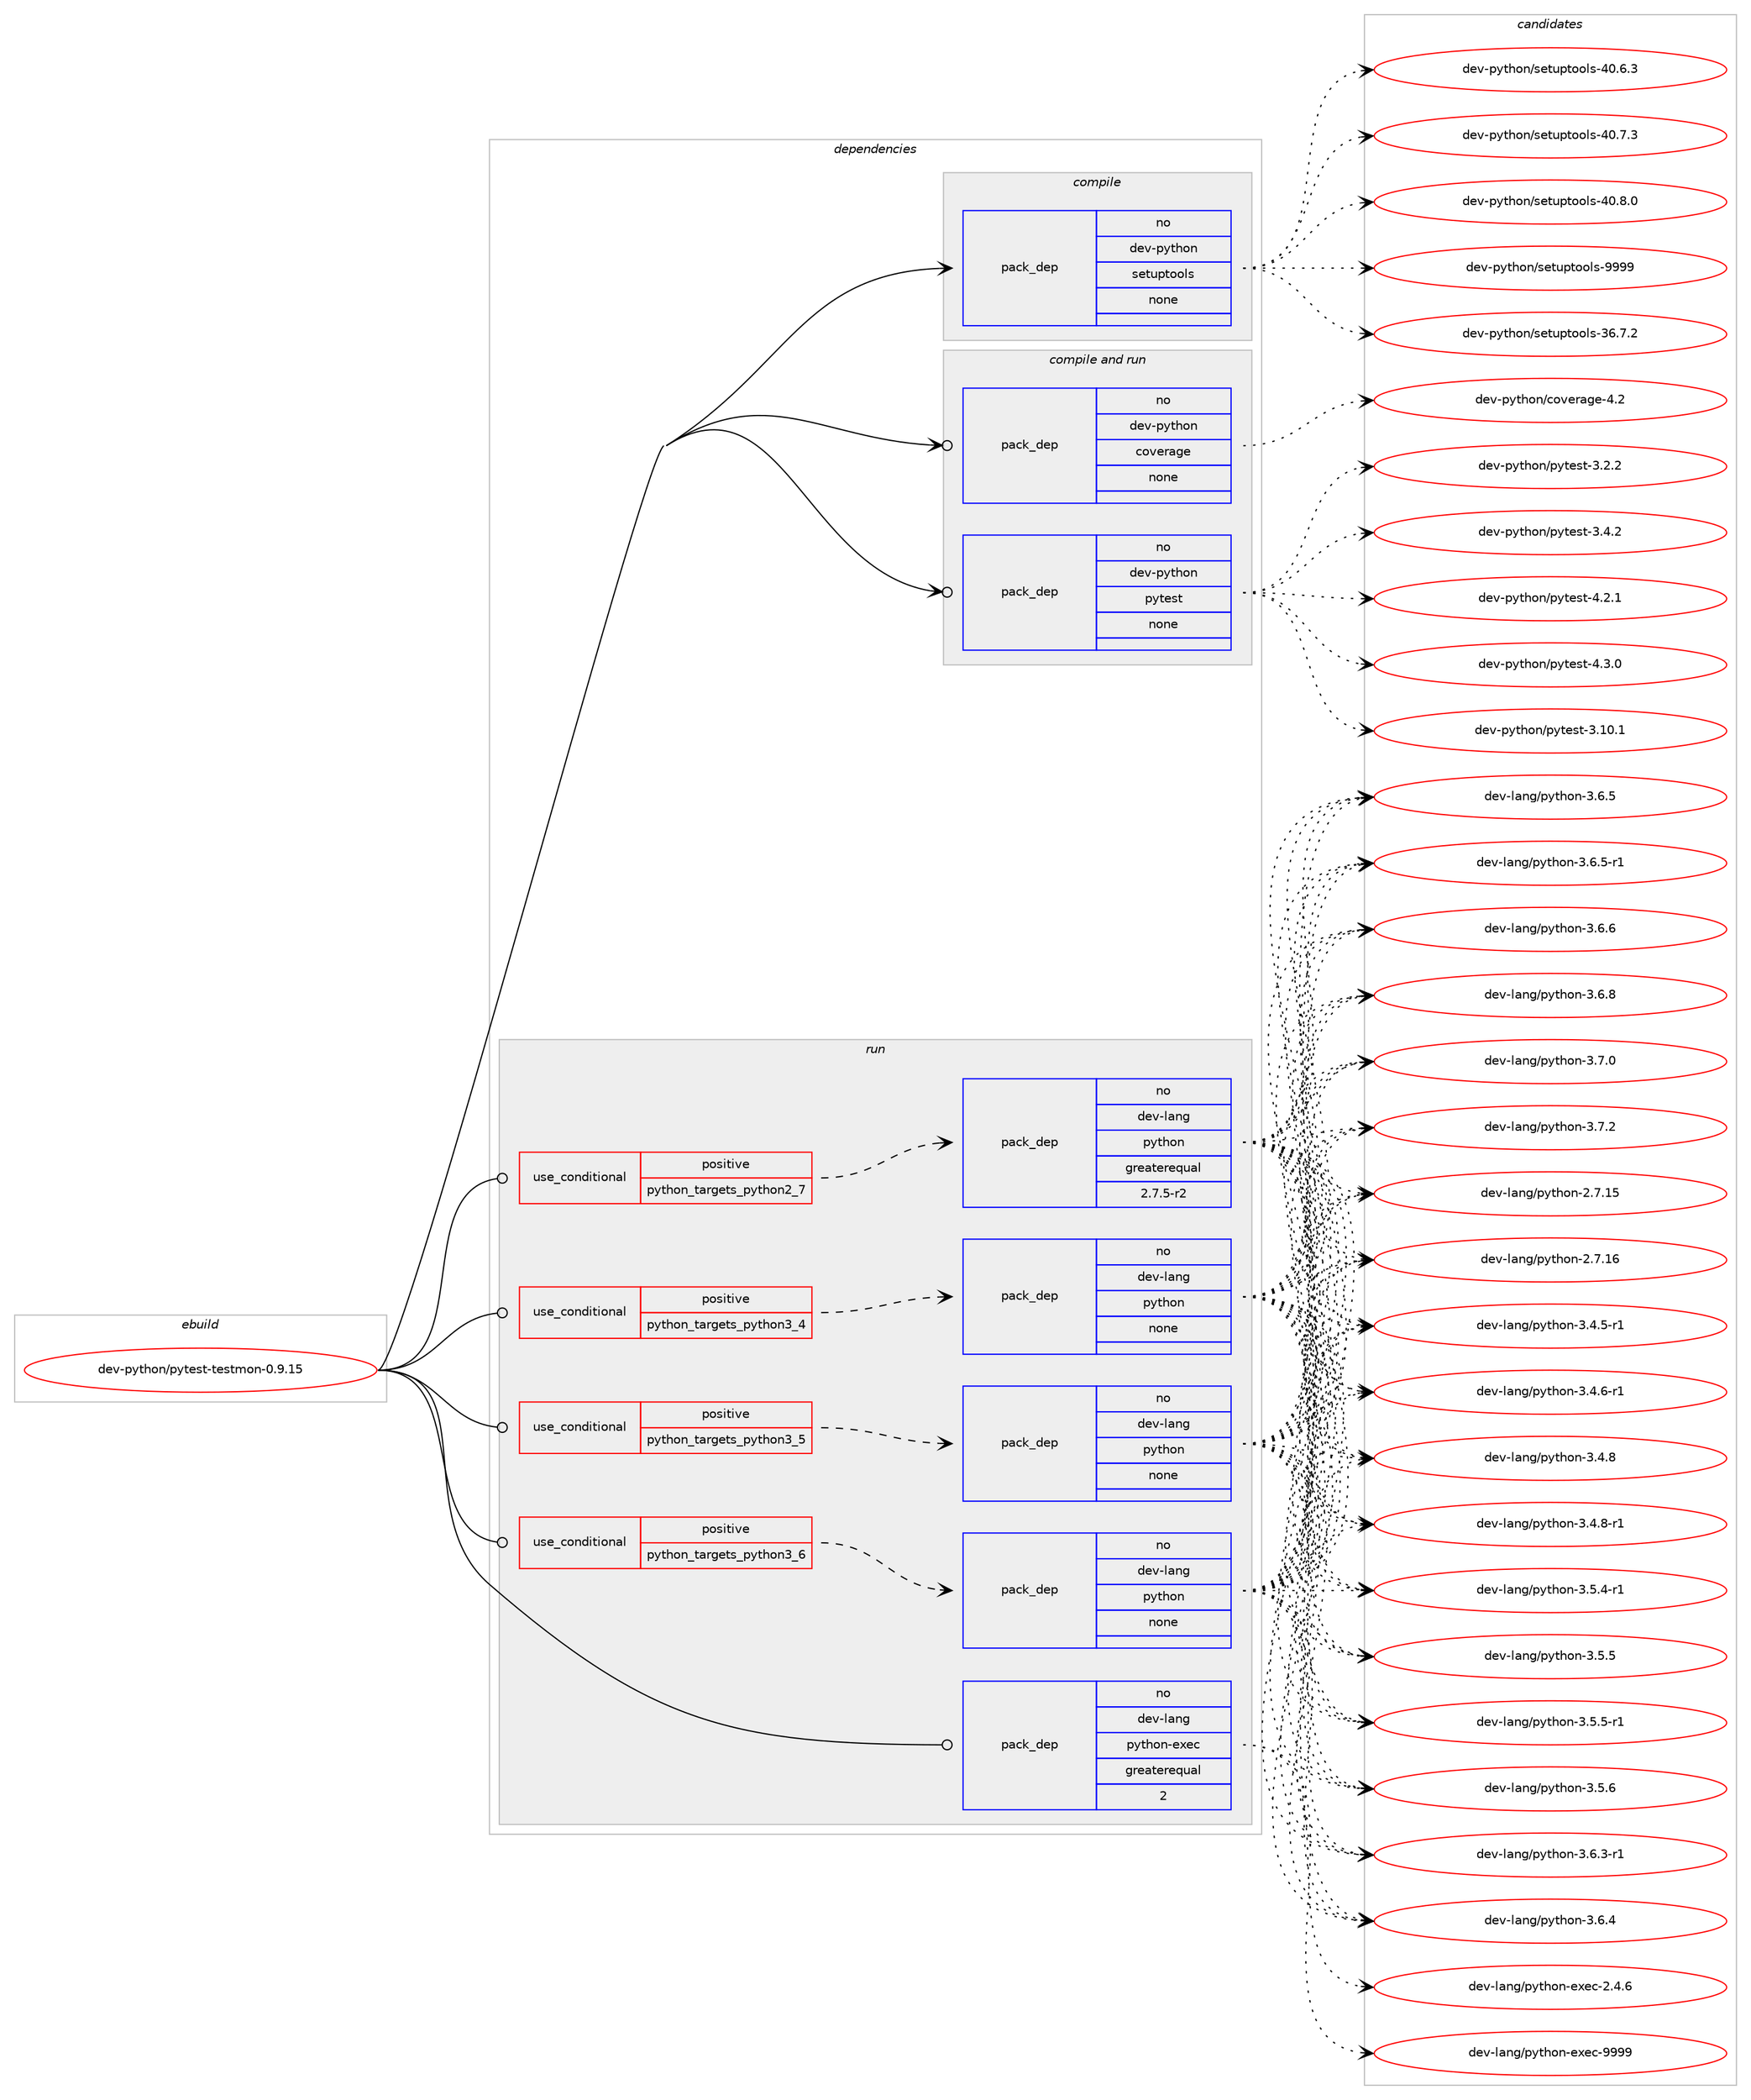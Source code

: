 digraph prolog {

# *************
# Graph options
# *************

newrank=true;
concentrate=true;
compound=true;
graph [rankdir=LR,fontname=Helvetica,fontsize=10,ranksep=1.5];#, ranksep=2.5, nodesep=0.2];
edge  [arrowhead=vee];
node  [fontname=Helvetica,fontsize=10];

# **********
# The ebuild
# **********

subgraph cluster_leftcol {
color=gray;
rank=same;
label=<<i>ebuild</i>>;
id [label="dev-python/pytest-testmon-0.9.15", color=red, width=4, href="../dev-python/pytest-testmon-0.9.15.svg"];
}

# ****************
# The dependencies
# ****************

subgraph cluster_midcol {
color=gray;
label=<<i>dependencies</i>>;
subgraph cluster_compile {
fillcolor="#eeeeee";
style=filled;
label=<<i>compile</i>>;
subgraph pack1028137 {
dependency1433784 [label=<<TABLE BORDER="0" CELLBORDER="1" CELLSPACING="0" CELLPADDING="4" WIDTH="220"><TR><TD ROWSPAN="6" CELLPADDING="30">pack_dep</TD></TR><TR><TD WIDTH="110">no</TD></TR><TR><TD>dev-python</TD></TR><TR><TD>setuptools</TD></TR><TR><TD>none</TD></TR><TR><TD></TD></TR></TABLE>>, shape=none, color=blue];
}
id:e -> dependency1433784:w [weight=20,style="solid",arrowhead="vee"];
}
subgraph cluster_compileandrun {
fillcolor="#eeeeee";
style=filled;
label=<<i>compile and run</i>>;
subgraph pack1028138 {
dependency1433785 [label=<<TABLE BORDER="0" CELLBORDER="1" CELLSPACING="0" CELLPADDING="4" WIDTH="220"><TR><TD ROWSPAN="6" CELLPADDING="30">pack_dep</TD></TR><TR><TD WIDTH="110">no</TD></TR><TR><TD>dev-python</TD></TR><TR><TD>coverage</TD></TR><TR><TD>none</TD></TR><TR><TD></TD></TR></TABLE>>, shape=none, color=blue];
}
id:e -> dependency1433785:w [weight=20,style="solid",arrowhead="odotvee"];
subgraph pack1028139 {
dependency1433786 [label=<<TABLE BORDER="0" CELLBORDER="1" CELLSPACING="0" CELLPADDING="4" WIDTH="220"><TR><TD ROWSPAN="6" CELLPADDING="30">pack_dep</TD></TR><TR><TD WIDTH="110">no</TD></TR><TR><TD>dev-python</TD></TR><TR><TD>pytest</TD></TR><TR><TD>none</TD></TR><TR><TD></TD></TR></TABLE>>, shape=none, color=blue];
}
id:e -> dependency1433786:w [weight=20,style="solid",arrowhead="odotvee"];
}
subgraph cluster_run {
fillcolor="#eeeeee";
style=filled;
label=<<i>run</i>>;
subgraph cond382299 {
dependency1433787 [label=<<TABLE BORDER="0" CELLBORDER="1" CELLSPACING="0" CELLPADDING="4"><TR><TD ROWSPAN="3" CELLPADDING="10">use_conditional</TD></TR><TR><TD>positive</TD></TR><TR><TD>python_targets_python2_7</TD></TR></TABLE>>, shape=none, color=red];
subgraph pack1028140 {
dependency1433788 [label=<<TABLE BORDER="0" CELLBORDER="1" CELLSPACING="0" CELLPADDING="4" WIDTH="220"><TR><TD ROWSPAN="6" CELLPADDING="30">pack_dep</TD></TR><TR><TD WIDTH="110">no</TD></TR><TR><TD>dev-lang</TD></TR><TR><TD>python</TD></TR><TR><TD>greaterequal</TD></TR><TR><TD>2.7.5-r2</TD></TR></TABLE>>, shape=none, color=blue];
}
dependency1433787:e -> dependency1433788:w [weight=20,style="dashed",arrowhead="vee"];
}
id:e -> dependency1433787:w [weight=20,style="solid",arrowhead="odot"];
subgraph cond382300 {
dependency1433789 [label=<<TABLE BORDER="0" CELLBORDER="1" CELLSPACING="0" CELLPADDING="4"><TR><TD ROWSPAN="3" CELLPADDING="10">use_conditional</TD></TR><TR><TD>positive</TD></TR><TR><TD>python_targets_python3_4</TD></TR></TABLE>>, shape=none, color=red];
subgraph pack1028141 {
dependency1433790 [label=<<TABLE BORDER="0" CELLBORDER="1" CELLSPACING="0" CELLPADDING="4" WIDTH="220"><TR><TD ROWSPAN="6" CELLPADDING="30">pack_dep</TD></TR><TR><TD WIDTH="110">no</TD></TR><TR><TD>dev-lang</TD></TR><TR><TD>python</TD></TR><TR><TD>none</TD></TR><TR><TD></TD></TR></TABLE>>, shape=none, color=blue];
}
dependency1433789:e -> dependency1433790:w [weight=20,style="dashed",arrowhead="vee"];
}
id:e -> dependency1433789:w [weight=20,style="solid",arrowhead="odot"];
subgraph cond382301 {
dependency1433791 [label=<<TABLE BORDER="0" CELLBORDER="1" CELLSPACING="0" CELLPADDING="4"><TR><TD ROWSPAN="3" CELLPADDING="10">use_conditional</TD></TR><TR><TD>positive</TD></TR><TR><TD>python_targets_python3_5</TD></TR></TABLE>>, shape=none, color=red];
subgraph pack1028142 {
dependency1433792 [label=<<TABLE BORDER="0" CELLBORDER="1" CELLSPACING="0" CELLPADDING="4" WIDTH="220"><TR><TD ROWSPAN="6" CELLPADDING="30">pack_dep</TD></TR><TR><TD WIDTH="110">no</TD></TR><TR><TD>dev-lang</TD></TR><TR><TD>python</TD></TR><TR><TD>none</TD></TR><TR><TD></TD></TR></TABLE>>, shape=none, color=blue];
}
dependency1433791:e -> dependency1433792:w [weight=20,style="dashed",arrowhead="vee"];
}
id:e -> dependency1433791:w [weight=20,style="solid",arrowhead="odot"];
subgraph cond382302 {
dependency1433793 [label=<<TABLE BORDER="0" CELLBORDER="1" CELLSPACING="0" CELLPADDING="4"><TR><TD ROWSPAN="3" CELLPADDING="10">use_conditional</TD></TR><TR><TD>positive</TD></TR><TR><TD>python_targets_python3_6</TD></TR></TABLE>>, shape=none, color=red];
subgraph pack1028143 {
dependency1433794 [label=<<TABLE BORDER="0" CELLBORDER="1" CELLSPACING="0" CELLPADDING="4" WIDTH="220"><TR><TD ROWSPAN="6" CELLPADDING="30">pack_dep</TD></TR><TR><TD WIDTH="110">no</TD></TR><TR><TD>dev-lang</TD></TR><TR><TD>python</TD></TR><TR><TD>none</TD></TR><TR><TD></TD></TR></TABLE>>, shape=none, color=blue];
}
dependency1433793:e -> dependency1433794:w [weight=20,style="dashed",arrowhead="vee"];
}
id:e -> dependency1433793:w [weight=20,style="solid",arrowhead="odot"];
subgraph pack1028144 {
dependency1433795 [label=<<TABLE BORDER="0" CELLBORDER="1" CELLSPACING="0" CELLPADDING="4" WIDTH="220"><TR><TD ROWSPAN="6" CELLPADDING="30">pack_dep</TD></TR><TR><TD WIDTH="110">no</TD></TR><TR><TD>dev-lang</TD></TR><TR><TD>python-exec</TD></TR><TR><TD>greaterequal</TD></TR><TR><TD>2</TD></TR></TABLE>>, shape=none, color=blue];
}
id:e -> dependency1433795:w [weight=20,style="solid",arrowhead="odot"];
}
}

# **************
# The candidates
# **************

subgraph cluster_choices {
rank=same;
color=gray;
label=<<i>candidates</i>>;

subgraph choice1028137 {
color=black;
nodesep=1;
choice100101118451121211161041111104711510111611711211611111110811545515446554650 [label="dev-python/setuptools-36.7.2", color=red, width=4,href="../dev-python/setuptools-36.7.2.svg"];
choice100101118451121211161041111104711510111611711211611111110811545524846544651 [label="dev-python/setuptools-40.6.3", color=red, width=4,href="../dev-python/setuptools-40.6.3.svg"];
choice100101118451121211161041111104711510111611711211611111110811545524846554651 [label="dev-python/setuptools-40.7.3", color=red, width=4,href="../dev-python/setuptools-40.7.3.svg"];
choice100101118451121211161041111104711510111611711211611111110811545524846564648 [label="dev-python/setuptools-40.8.0", color=red, width=4,href="../dev-python/setuptools-40.8.0.svg"];
choice10010111845112121116104111110471151011161171121161111111081154557575757 [label="dev-python/setuptools-9999", color=red, width=4,href="../dev-python/setuptools-9999.svg"];
dependency1433784:e -> choice100101118451121211161041111104711510111611711211611111110811545515446554650:w [style=dotted,weight="100"];
dependency1433784:e -> choice100101118451121211161041111104711510111611711211611111110811545524846544651:w [style=dotted,weight="100"];
dependency1433784:e -> choice100101118451121211161041111104711510111611711211611111110811545524846554651:w [style=dotted,weight="100"];
dependency1433784:e -> choice100101118451121211161041111104711510111611711211611111110811545524846564648:w [style=dotted,weight="100"];
dependency1433784:e -> choice10010111845112121116104111110471151011161171121161111111081154557575757:w [style=dotted,weight="100"];
}
subgraph choice1028138 {
color=black;
nodesep=1;
choice1001011184511212111610411111047991111181011149710310145524650 [label="dev-python/coverage-4.2", color=red, width=4,href="../dev-python/coverage-4.2.svg"];
dependency1433785:e -> choice1001011184511212111610411111047991111181011149710310145524650:w [style=dotted,weight="100"];
}
subgraph choice1028139 {
color=black;
nodesep=1;
choice100101118451121211161041111104711212111610111511645514649484649 [label="dev-python/pytest-3.10.1", color=red, width=4,href="../dev-python/pytest-3.10.1.svg"];
choice1001011184511212111610411111047112121116101115116455146504650 [label="dev-python/pytest-3.2.2", color=red, width=4,href="../dev-python/pytest-3.2.2.svg"];
choice1001011184511212111610411111047112121116101115116455146524650 [label="dev-python/pytest-3.4.2", color=red, width=4,href="../dev-python/pytest-3.4.2.svg"];
choice1001011184511212111610411111047112121116101115116455246504649 [label="dev-python/pytest-4.2.1", color=red, width=4,href="../dev-python/pytest-4.2.1.svg"];
choice1001011184511212111610411111047112121116101115116455246514648 [label="dev-python/pytest-4.3.0", color=red, width=4,href="../dev-python/pytest-4.3.0.svg"];
dependency1433786:e -> choice100101118451121211161041111104711212111610111511645514649484649:w [style=dotted,weight="100"];
dependency1433786:e -> choice1001011184511212111610411111047112121116101115116455146504650:w [style=dotted,weight="100"];
dependency1433786:e -> choice1001011184511212111610411111047112121116101115116455146524650:w [style=dotted,weight="100"];
dependency1433786:e -> choice1001011184511212111610411111047112121116101115116455246504649:w [style=dotted,weight="100"];
dependency1433786:e -> choice1001011184511212111610411111047112121116101115116455246514648:w [style=dotted,weight="100"];
}
subgraph choice1028140 {
color=black;
nodesep=1;
choice10010111845108971101034711212111610411111045504655464953 [label="dev-lang/python-2.7.15", color=red, width=4,href="../dev-lang/python-2.7.15.svg"];
choice10010111845108971101034711212111610411111045504655464954 [label="dev-lang/python-2.7.16", color=red, width=4,href="../dev-lang/python-2.7.16.svg"];
choice1001011184510897110103471121211161041111104551465246534511449 [label="dev-lang/python-3.4.5-r1", color=red, width=4,href="../dev-lang/python-3.4.5-r1.svg"];
choice1001011184510897110103471121211161041111104551465246544511449 [label="dev-lang/python-3.4.6-r1", color=red, width=4,href="../dev-lang/python-3.4.6-r1.svg"];
choice100101118451089711010347112121116104111110455146524656 [label="dev-lang/python-3.4.8", color=red, width=4,href="../dev-lang/python-3.4.8.svg"];
choice1001011184510897110103471121211161041111104551465246564511449 [label="dev-lang/python-3.4.8-r1", color=red, width=4,href="../dev-lang/python-3.4.8-r1.svg"];
choice1001011184510897110103471121211161041111104551465346524511449 [label="dev-lang/python-3.5.4-r1", color=red, width=4,href="../dev-lang/python-3.5.4-r1.svg"];
choice100101118451089711010347112121116104111110455146534653 [label="dev-lang/python-3.5.5", color=red, width=4,href="../dev-lang/python-3.5.5.svg"];
choice1001011184510897110103471121211161041111104551465346534511449 [label="dev-lang/python-3.5.5-r1", color=red, width=4,href="../dev-lang/python-3.5.5-r1.svg"];
choice100101118451089711010347112121116104111110455146534654 [label="dev-lang/python-3.5.6", color=red, width=4,href="../dev-lang/python-3.5.6.svg"];
choice1001011184510897110103471121211161041111104551465446514511449 [label="dev-lang/python-3.6.3-r1", color=red, width=4,href="../dev-lang/python-3.6.3-r1.svg"];
choice100101118451089711010347112121116104111110455146544652 [label="dev-lang/python-3.6.4", color=red, width=4,href="../dev-lang/python-3.6.4.svg"];
choice100101118451089711010347112121116104111110455146544653 [label="dev-lang/python-3.6.5", color=red, width=4,href="../dev-lang/python-3.6.5.svg"];
choice1001011184510897110103471121211161041111104551465446534511449 [label="dev-lang/python-3.6.5-r1", color=red, width=4,href="../dev-lang/python-3.6.5-r1.svg"];
choice100101118451089711010347112121116104111110455146544654 [label="dev-lang/python-3.6.6", color=red, width=4,href="../dev-lang/python-3.6.6.svg"];
choice100101118451089711010347112121116104111110455146544656 [label="dev-lang/python-3.6.8", color=red, width=4,href="../dev-lang/python-3.6.8.svg"];
choice100101118451089711010347112121116104111110455146554648 [label="dev-lang/python-3.7.0", color=red, width=4,href="../dev-lang/python-3.7.0.svg"];
choice100101118451089711010347112121116104111110455146554650 [label="dev-lang/python-3.7.2", color=red, width=4,href="../dev-lang/python-3.7.2.svg"];
dependency1433788:e -> choice10010111845108971101034711212111610411111045504655464953:w [style=dotted,weight="100"];
dependency1433788:e -> choice10010111845108971101034711212111610411111045504655464954:w [style=dotted,weight="100"];
dependency1433788:e -> choice1001011184510897110103471121211161041111104551465246534511449:w [style=dotted,weight="100"];
dependency1433788:e -> choice1001011184510897110103471121211161041111104551465246544511449:w [style=dotted,weight="100"];
dependency1433788:e -> choice100101118451089711010347112121116104111110455146524656:w [style=dotted,weight="100"];
dependency1433788:e -> choice1001011184510897110103471121211161041111104551465246564511449:w [style=dotted,weight="100"];
dependency1433788:e -> choice1001011184510897110103471121211161041111104551465346524511449:w [style=dotted,weight="100"];
dependency1433788:e -> choice100101118451089711010347112121116104111110455146534653:w [style=dotted,weight="100"];
dependency1433788:e -> choice1001011184510897110103471121211161041111104551465346534511449:w [style=dotted,weight="100"];
dependency1433788:e -> choice100101118451089711010347112121116104111110455146534654:w [style=dotted,weight="100"];
dependency1433788:e -> choice1001011184510897110103471121211161041111104551465446514511449:w [style=dotted,weight="100"];
dependency1433788:e -> choice100101118451089711010347112121116104111110455146544652:w [style=dotted,weight="100"];
dependency1433788:e -> choice100101118451089711010347112121116104111110455146544653:w [style=dotted,weight="100"];
dependency1433788:e -> choice1001011184510897110103471121211161041111104551465446534511449:w [style=dotted,weight="100"];
dependency1433788:e -> choice100101118451089711010347112121116104111110455146544654:w [style=dotted,weight="100"];
dependency1433788:e -> choice100101118451089711010347112121116104111110455146544656:w [style=dotted,weight="100"];
dependency1433788:e -> choice100101118451089711010347112121116104111110455146554648:w [style=dotted,weight="100"];
dependency1433788:e -> choice100101118451089711010347112121116104111110455146554650:w [style=dotted,weight="100"];
}
subgraph choice1028141 {
color=black;
nodesep=1;
choice10010111845108971101034711212111610411111045504655464953 [label="dev-lang/python-2.7.15", color=red, width=4,href="../dev-lang/python-2.7.15.svg"];
choice10010111845108971101034711212111610411111045504655464954 [label="dev-lang/python-2.7.16", color=red, width=4,href="../dev-lang/python-2.7.16.svg"];
choice1001011184510897110103471121211161041111104551465246534511449 [label="dev-lang/python-3.4.5-r1", color=red, width=4,href="../dev-lang/python-3.4.5-r1.svg"];
choice1001011184510897110103471121211161041111104551465246544511449 [label="dev-lang/python-3.4.6-r1", color=red, width=4,href="../dev-lang/python-3.4.6-r1.svg"];
choice100101118451089711010347112121116104111110455146524656 [label="dev-lang/python-3.4.8", color=red, width=4,href="../dev-lang/python-3.4.8.svg"];
choice1001011184510897110103471121211161041111104551465246564511449 [label="dev-lang/python-3.4.8-r1", color=red, width=4,href="../dev-lang/python-3.4.8-r1.svg"];
choice1001011184510897110103471121211161041111104551465346524511449 [label="dev-lang/python-3.5.4-r1", color=red, width=4,href="../dev-lang/python-3.5.4-r1.svg"];
choice100101118451089711010347112121116104111110455146534653 [label="dev-lang/python-3.5.5", color=red, width=4,href="../dev-lang/python-3.5.5.svg"];
choice1001011184510897110103471121211161041111104551465346534511449 [label="dev-lang/python-3.5.5-r1", color=red, width=4,href="../dev-lang/python-3.5.5-r1.svg"];
choice100101118451089711010347112121116104111110455146534654 [label="dev-lang/python-3.5.6", color=red, width=4,href="../dev-lang/python-3.5.6.svg"];
choice1001011184510897110103471121211161041111104551465446514511449 [label="dev-lang/python-3.6.3-r1", color=red, width=4,href="../dev-lang/python-3.6.3-r1.svg"];
choice100101118451089711010347112121116104111110455146544652 [label="dev-lang/python-3.6.4", color=red, width=4,href="../dev-lang/python-3.6.4.svg"];
choice100101118451089711010347112121116104111110455146544653 [label="dev-lang/python-3.6.5", color=red, width=4,href="../dev-lang/python-3.6.5.svg"];
choice1001011184510897110103471121211161041111104551465446534511449 [label="dev-lang/python-3.6.5-r1", color=red, width=4,href="../dev-lang/python-3.6.5-r1.svg"];
choice100101118451089711010347112121116104111110455146544654 [label="dev-lang/python-3.6.6", color=red, width=4,href="../dev-lang/python-3.6.6.svg"];
choice100101118451089711010347112121116104111110455146544656 [label="dev-lang/python-3.6.8", color=red, width=4,href="../dev-lang/python-3.6.8.svg"];
choice100101118451089711010347112121116104111110455146554648 [label="dev-lang/python-3.7.0", color=red, width=4,href="../dev-lang/python-3.7.0.svg"];
choice100101118451089711010347112121116104111110455146554650 [label="dev-lang/python-3.7.2", color=red, width=4,href="../dev-lang/python-3.7.2.svg"];
dependency1433790:e -> choice10010111845108971101034711212111610411111045504655464953:w [style=dotted,weight="100"];
dependency1433790:e -> choice10010111845108971101034711212111610411111045504655464954:w [style=dotted,weight="100"];
dependency1433790:e -> choice1001011184510897110103471121211161041111104551465246534511449:w [style=dotted,weight="100"];
dependency1433790:e -> choice1001011184510897110103471121211161041111104551465246544511449:w [style=dotted,weight="100"];
dependency1433790:e -> choice100101118451089711010347112121116104111110455146524656:w [style=dotted,weight="100"];
dependency1433790:e -> choice1001011184510897110103471121211161041111104551465246564511449:w [style=dotted,weight="100"];
dependency1433790:e -> choice1001011184510897110103471121211161041111104551465346524511449:w [style=dotted,weight="100"];
dependency1433790:e -> choice100101118451089711010347112121116104111110455146534653:w [style=dotted,weight="100"];
dependency1433790:e -> choice1001011184510897110103471121211161041111104551465346534511449:w [style=dotted,weight="100"];
dependency1433790:e -> choice100101118451089711010347112121116104111110455146534654:w [style=dotted,weight="100"];
dependency1433790:e -> choice1001011184510897110103471121211161041111104551465446514511449:w [style=dotted,weight="100"];
dependency1433790:e -> choice100101118451089711010347112121116104111110455146544652:w [style=dotted,weight="100"];
dependency1433790:e -> choice100101118451089711010347112121116104111110455146544653:w [style=dotted,weight="100"];
dependency1433790:e -> choice1001011184510897110103471121211161041111104551465446534511449:w [style=dotted,weight="100"];
dependency1433790:e -> choice100101118451089711010347112121116104111110455146544654:w [style=dotted,weight="100"];
dependency1433790:e -> choice100101118451089711010347112121116104111110455146544656:w [style=dotted,weight="100"];
dependency1433790:e -> choice100101118451089711010347112121116104111110455146554648:w [style=dotted,weight="100"];
dependency1433790:e -> choice100101118451089711010347112121116104111110455146554650:w [style=dotted,weight="100"];
}
subgraph choice1028142 {
color=black;
nodesep=1;
choice10010111845108971101034711212111610411111045504655464953 [label="dev-lang/python-2.7.15", color=red, width=4,href="../dev-lang/python-2.7.15.svg"];
choice10010111845108971101034711212111610411111045504655464954 [label="dev-lang/python-2.7.16", color=red, width=4,href="../dev-lang/python-2.7.16.svg"];
choice1001011184510897110103471121211161041111104551465246534511449 [label="dev-lang/python-3.4.5-r1", color=red, width=4,href="../dev-lang/python-3.4.5-r1.svg"];
choice1001011184510897110103471121211161041111104551465246544511449 [label="dev-lang/python-3.4.6-r1", color=red, width=4,href="../dev-lang/python-3.4.6-r1.svg"];
choice100101118451089711010347112121116104111110455146524656 [label="dev-lang/python-3.4.8", color=red, width=4,href="../dev-lang/python-3.4.8.svg"];
choice1001011184510897110103471121211161041111104551465246564511449 [label="dev-lang/python-3.4.8-r1", color=red, width=4,href="../dev-lang/python-3.4.8-r1.svg"];
choice1001011184510897110103471121211161041111104551465346524511449 [label="dev-lang/python-3.5.4-r1", color=red, width=4,href="../dev-lang/python-3.5.4-r1.svg"];
choice100101118451089711010347112121116104111110455146534653 [label="dev-lang/python-3.5.5", color=red, width=4,href="../dev-lang/python-3.5.5.svg"];
choice1001011184510897110103471121211161041111104551465346534511449 [label="dev-lang/python-3.5.5-r1", color=red, width=4,href="../dev-lang/python-3.5.5-r1.svg"];
choice100101118451089711010347112121116104111110455146534654 [label="dev-lang/python-3.5.6", color=red, width=4,href="../dev-lang/python-3.5.6.svg"];
choice1001011184510897110103471121211161041111104551465446514511449 [label="dev-lang/python-3.6.3-r1", color=red, width=4,href="../dev-lang/python-3.6.3-r1.svg"];
choice100101118451089711010347112121116104111110455146544652 [label="dev-lang/python-3.6.4", color=red, width=4,href="../dev-lang/python-3.6.4.svg"];
choice100101118451089711010347112121116104111110455146544653 [label="dev-lang/python-3.6.5", color=red, width=4,href="../dev-lang/python-3.6.5.svg"];
choice1001011184510897110103471121211161041111104551465446534511449 [label="dev-lang/python-3.6.5-r1", color=red, width=4,href="../dev-lang/python-3.6.5-r1.svg"];
choice100101118451089711010347112121116104111110455146544654 [label="dev-lang/python-3.6.6", color=red, width=4,href="../dev-lang/python-3.6.6.svg"];
choice100101118451089711010347112121116104111110455146544656 [label="dev-lang/python-3.6.8", color=red, width=4,href="../dev-lang/python-3.6.8.svg"];
choice100101118451089711010347112121116104111110455146554648 [label="dev-lang/python-3.7.0", color=red, width=4,href="../dev-lang/python-3.7.0.svg"];
choice100101118451089711010347112121116104111110455146554650 [label="dev-lang/python-3.7.2", color=red, width=4,href="../dev-lang/python-3.7.2.svg"];
dependency1433792:e -> choice10010111845108971101034711212111610411111045504655464953:w [style=dotted,weight="100"];
dependency1433792:e -> choice10010111845108971101034711212111610411111045504655464954:w [style=dotted,weight="100"];
dependency1433792:e -> choice1001011184510897110103471121211161041111104551465246534511449:w [style=dotted,weight="100"];
dependency1433792:e -> choice1001011184510897110103471121211161041111104551465246544511449:w [style=dotted,weight="100"];
dependency1433792:e -> choice100101118451089711010347112121116104111110455146524656:w [style=dotted,weight="100"];
dependency1433792:e -> choice1001011184510897110103471121211161041111104551465246564511449:w [style=dotted,weight="100"];
dependency1433792:e -> choice1001011184510897110103471121211161041111104551465346524511449:w [style=dotted,weight="100"];
dependency1433792:e -> choice100101118451089711010347112121116104111110455146534653:w [style=dotted,weight="100"];
dependency1433792:e -> choice1001011184510897110103471121211161041111104551465346534511449:w [style=dotted,weight="100"];
dependency1433792:e -> choice100101118451089711010347112121116104111110455146534654:w [style=dotted,weight="100"];
dependency1433792:e -> choice1001011184510897110103471121211161041111104551465446514511449:w [style=dotted,weight="100"];
dependency1433792:e -> choice100101118451089711010347112121116104111110455146544652:w [style=dotted,weight="100"];
dependency1433792:e -> choice100101118451089711010347112121116104111110455146544653:w [style=dotted,weight="100"];
dependency1433792:e -> choice1001011184510897110103471121211161041111104551465446534511449:w [style=dotted,weight="100"];
dependency1433792:e -> choice100101118451089711010347112121116104111110455146544654:w [style=dotted,weight="100"];
dependency1433792:e -> choice100101118451089711010347112121116104111110455146544656:w [style=dotted,weight="100"];
dependency1433792:e -> choice100101118451089711010347112121116104111110455146554648:w [style=dotted,weight="100"];
dependency1433792:e -> choice100101118451089711010347112121116104111110455146554650:w [style=dotted,weight="100"];
}
subgraph choice1028143 {
color=black;
nodesep=1;
choice10010111845108971101034711212111610411111045504655464953 [label="dev-lang/python-2.7.15", color=red, width=4,href="../dev-lang/python-2.7.15.svg"];
choice10010111845108971101034711212111610411111045504655464954 [label="dev-lang/python-2.7.16", color=red, width=4,href="../dev-lang/python-2.7.16.svg"];
choice1001011184510897110103471121211161041111104551465246534511449 [label="dev-lang/python-3.4.5-r1", color=red, width=4,href="../dev-lang/python-3.4.5-r1.svg"];
choice1001011184510897110103471121211161041111104551465246544511449 [label="dev-lang/python-3.4.6-r1", color=red, width=4,href="../dev-lang/python-3.4.6-r1.svg"];
choice100101118451089711010347112121116104111110455146524656 [label="dev-lang/python-3.4.8", color=red, width=4,href="../dev-lang/python-3.4.8.svg"];
choice1001011184510897110103471121211161041111104551465246564511449 [label="dev-lang/python-3.4.8-r1", color=red, width=4,href="../dev-lang/python-3.4.8-r1.svg"];
choice1001011184510897110103471121211161041111104551465346524511449 [label="dev-lang/python-3.5.4-r1", color=red, width=4,href="../dev-lang/python-3.5.4-r1.svg"];
choice100101118451089711010347112121116104111110455146534653 [label="dev-lang/python-3.5.5", color=red, width=4,href="../dev-lang/python-3.5.5.svg"];
choice1001011184510897110103471121211161041111104551465346534511449 [label="dev-lang/python-3.5.5-r1", color=red, width=4,href="../dev-lang/python-3.5.5-r1.svg"];
choice100101118451089711010347112121116104111110455146534654 [label="dev-lang/python-3.5.6", color=red, width=4,href="../dev-lang/python-3.5.6.svg"];
choice1001011184510897110103471121211161041111104551465446514511449 [label="dev-lang/python-3.6.3-r1", color=red, width=4,href="../dev-lang/python-3.6.3-r1.svg"];
choice100101118451089711010347112121116104111110455146544652 [label="dev-lang/python-3.6.4", color=red, width=4,href="../dev-lang/python-3.6.4.svg"];
choice100101118451089711010347112121116104111110455146544653 [label="dev-lang/python-3.6.5", color=red, width=4,href="../dev-lang/python-3.6.5.svg"];
choice1001011184510897110103471121211161041111104551465446534511449 [label="dev-lang/python-3.6.5-r1", color=red, width=4,href="../dev-lang/python-3.6.5-r1.svg"];
choice100101118451089711010347112121116104111110455146544654 [label="dev-lang/python-3.6.6", color=red, width=4,href="../dev-lang/python-3.6.6.svg"];
choice100101118451089711010347112121116104111110455146544656 [label="dev-lang/python-3.6.8", color=red, width=4,href="../dev-lang/python-3.6.8.svg"];
choice100101118451089711010347112121116104111110455146554648 [label="dev-lang/python-3.7.0", color=red, width=4,href="../dev-lang/python-3.7.0.svg"];
choice100101118451089711010347112121116104111110455146554650 [label="dev-lang/python-3.7.2", color=red, width=4,href="../dev-lang/python-3.7.2.svg"];
dependency1433794:e -> choice10010111845108971101034711212111610411111045504655464953:w [style=dotted,weight="100"];
dependency1433794:e -> choice10010111845108971101034711212111610411111045504655464954:w [style=dotted,weight="100"];
dependency1433794:e -> choice1001011184510897110103471121211161041111104551465246534511449:w [style=dotted,weight="100"];
dependency1433794:e -> choice1001011184510897110103471121211161041111104551465246544511449:w [style=dotted,weight="100"];
dependency1433794:e -> choice100101118451089711010347112121116104111110455146524656:w [style=dotted,weight="100"];
dependency1433794:e -> choice1001011184510897110103471121211161041111104551465246564511449:w [style=dotted,weight="100"];
dependency1433794:e -> choice1001011184510897110103471121211161041111104551465346524511449:w [style=dotted,weight="100"];
dependency1433794:e -> choice100101118451089711010347112121116104111110455146534653:w [style=dotted,weight="100"];
dependency1433794:e -> choice1001011184510897110103471121211161041111104551465346534511449:w [style=dotted,weight="100"];
dependency1433794:e -> choice100101118451089711010347112121116104111110455146534654:w [style=dotted,weight="100"];
dependency1433794:e -> choice1001011184510897110103471121211161041111104551465446514511449:w [style=dotted,weight="100"];
dependency1433794:e -> choice100101118451089711010347112121116104111110455146544652:w [style=dotted,weight="100"];
dependency1433794:e -> choice100101118451089711010347112121116104111110455146544653:w [style=dotted,weight="100"];
dependency1433794:e -> choice1001011184510897110103471121211161041111104551465446534511449:w [style=dotted,weight="100"];
dependency1433794:e -> choice100101118451089711010347112121116104111110455146544654:w [style=dotted,weight="100"];
dependency1433794:e -> choice100101118451089711010347112121116104111110455146544656:w [style=dotted,weight="100"];
dependency1433794:e -> choice100101118451089711010347112121116104111110455146554648:w [style=dotted,weight="100"];
dependency1433794:e -> choice100101118451089711010347112121116104111110455146554650:w [style=dotted,weight="100"];
}
subgraph choice1028144 {
color=black;
nodesep=1;
choice1001011184510897110103471121211161041111104510112010199455046524654 [label="dev-lang/python-exec-2.4.6", color=red, width=4,href="../dev-lang/python-exec-2.4.6.svg"];
choice10010111845108971101034711212111610411111045101120101994557575757 [label="dev-lang/python-exec-9999", color=red, width=4,href="../dev-lang/python-exec-9999.svg"];
dependency1433795:e -> choice1001011184510897110103471121211161041111104510112010199455046524654:w [style=dotted,weight="100"];
dependency1433795:e -> choice10010111845108971101034711212111610411111045101120101994557575757:w [style=dotted,weight="100"];
}
}

}
